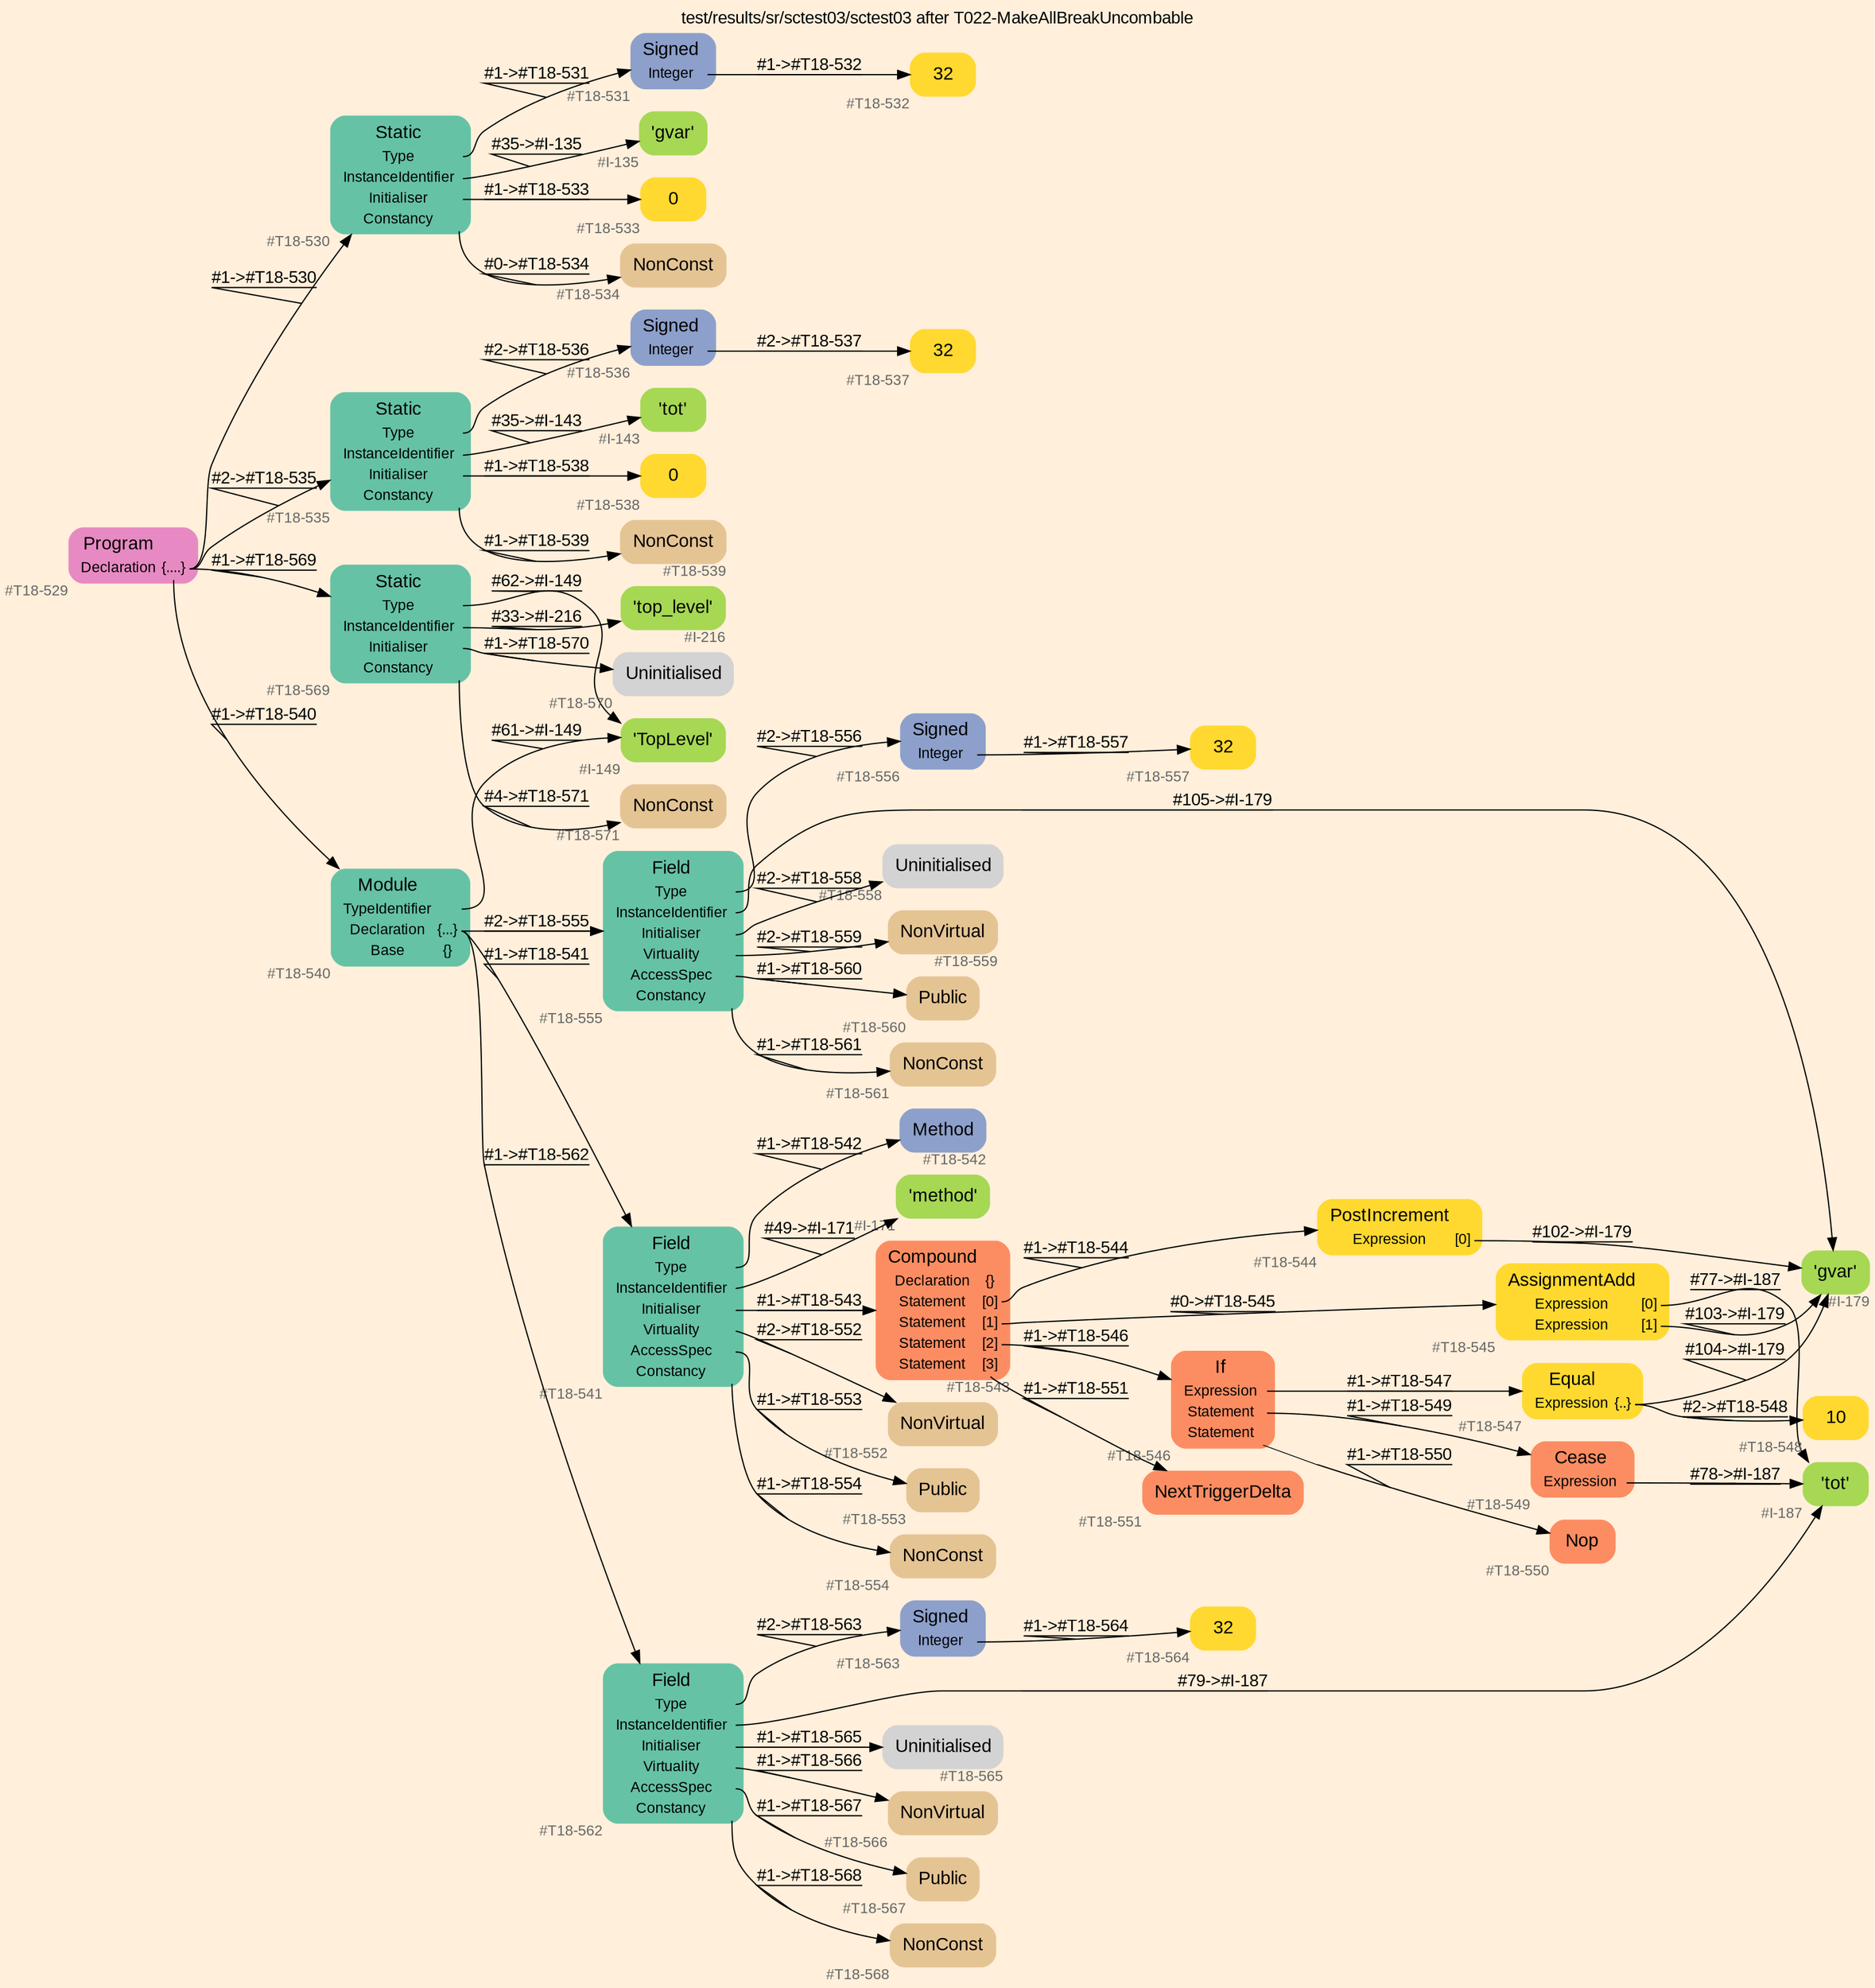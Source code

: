 digraph "test/results/sr/sctest03/sctest03 after T022-MakeAllBreakUncombable" {
label = "test/results/sr/sctest03/sctest03 after T022-MakeAllBreakUncombable"
labelloc = t
graph [
    rankdir = "LR"
    ranksep = 0.3
    bgcolor = antiquewhite1
    color = black
    fontcolor = black
    fontname = "Arial"
];
node [
    fontname = "Arial"
];
edge [
    fontname = "Arial"
];

// -------------------- node figure --------------------
// -------- block #T18-529 ----------
"#T18-529" [
    fillcolor = "/set28/4"
    xlabel = "#T18-529"
    fontsize = "12"
    fontcolor = grey40
    shape = "plaintext"
    label = <<TABLE BORDER="0" CELLBORDER="0" CELLSPACING="0">
     <TR><TD><FONT COLOR="black" POINT-SIZE="15">Program</FONT></TD></TR>
     <TR><TD><FONT COLOR="black" POINT-SIZE="12">Declaration</FONT></TD><TD PORT="port0"><FONT COLOR="black" POINT-SIZE="12">{....}</FONT></TD></TR>
    </TABLE>>
    style = "rounded,filled"
];

// -------- block #T18-530 ----------
"#T18-530" [
    fillcolor = "/set28/1"
    xlabel = "#T18-530"
    fontsize = "12"
    fontcolor = grey40
    shape = "plaintext"
    label = <<TABLE BORDER="0" CELLBORDER="0" CELLSPACING="0">
     <TR><TD><FONT COLOR="black" POINT-SIZE="15">Static</FONT></TD></TR>
     <TR><TD><FONT COLOR="black" POINT-SIZE="12">Type</FONT></TD><TD PORT="port0"></TD></TR>
     <TR><TD><FONT COLOR="black" POINT-SIZE="12">InstanceIdentifier</FONT></TD><TD PORT="port1"></TD></TR>
     <TR><TD><FONT COLOR="black" POINT-SIZE="12">Initialiser</FONT></TD><TD PORT="port2"></TD></TR>
     <TR><TD><FONT COLOR="black" POINT-SIZE="12">Constancy</FONT></TD><TD PORT="port3"></TD></TR>
    </TABLE>>
    style = "rounded,filled"
];

// -------- block #T18-531 ----------
"#T18-531" [
    fillcolor = "/set28/3"
    xlabel = "#T18-531"
    fontsize = "12"
    fontcolor = grey40
    shape = "plaintext"
    label = <<TABLE BORDER="0" CELLBORDER="0" CELLSPACING="0">
     <TR><TD><FONT COLOR="black" POINT-SIZE="15">Signed</FONT></TD></TR>
     <TR><TD><FONT COLOR="black" POINT-SIZE="12">Integer</FONT></TD><TD PORT="port0"></TD></TR>
    </TABLE>>
    style = "rounded,filled"
];

// -------- block #T18-532 ----------
"#T18-532" [
    fillcolor = "/set28/6"
    xlabel = "#T18-532"
    fontsize = "12"
    fontcolor = grey40
    shape = "plaintext"
    label = <<TABLE BORDER="0" CELLBORDER="0" CELLSPACING="0">
     <TR><TD><FONT COLOR="black" POINT-SIZE="15">32</FONT></TD></TR>
    </TABLE>>
    style = "rounded,filled"
];

// -------- block #I-135 ----------
"#I-135" [
    fillcolor = "/set28/5"
    xlabel = "#I-135"
    fontsize = "12"
    fontcolor = grey40
    shape = "plaintext"
    label = <<TABLE BORDER="0" CELLBORDER="0" CELLSPACING="0">
     <TR><TD><FONT COLOR="black" POINT-SIZE="15">'gvar'</FONT></TD></TR>
    </TABLE>>
    style = "rounded,filled"
];

// -------- block #T18-533 ----------
"#T18-533" [
    fillcolor = "/set28/6"
    xlabel = "#T18-533"
    fontsize = "12"
    fontcolor = grey40
    shape = "plaintext"
    label = <<TABLE BORDER="0" CELLBORDER="0" CELLSPACING="0">
     <TR><TD><FONT COLOR="black" POINT-SIZE="15">0</FONT></TD></TR>
    </TABLE>>
    style = "rounded,filled"
];

// -------- block #T18-534 ----------
"#T18-534" [
    fillcolor = "/set28/7"
    xlabel = "#T18-534"
    fontsize = "12"
    fontcolor = grey40
    shape = "plaintext"
    label = <<TABLE BORDER="0" CELLBORDER="0" CELLSPACING="0">
     <TR><TD><FONT COLOR="black" POINT-SIZE="15">NonConst</FONT></TD></TR>
    </TABLE>>
    style = "rounded,filled"
];

// -------- block #T18-535 ----------
"#T18-535" [
    fillcolor = "/set28/1"
    xlabel = "#T18-535"
    fontsize = "12"
    fontcolor = grey40
    shape = "plaintext"
    label = <<TABLE BORDER="0" CELLBORDER="0" CELLSPACING="0">
     <TR><TD><FONT COLOR="black" POINT-SIZE="15">Static</FONT></TD></TR>
     <TR><TD><FONT COLOR="black" POINT-SIZE="12">Type</FONT></TD><TD PORT="port0"></TD></TR>
     <TR><TD><FONT COLOR="black" POINT-SIZE="12">InstanceIdentifier</FONT></TD><TD PORT="port1"></TD></TR>
     <TR><TD><FONT COLOR="black" POINT-SIZE="12">Initialiser</FONT></TD><TD PORT="port2"></TD></TR>
     <TR><TD><FONT COLOR="black" POINT-SIZE="12">Constancy</FONT></TD><TD PORT="port3"></TD></TR>
    </TABLE>>
    style = "rounded,filled"
];

// -------- block #T18-536 ----------
"#T18-536" [
    fillcolor = "/set28/3"
    xlabel = "#T18-536"
    fontsize = "12"
    fontcolor = grey40
    shape = "plaintext"
    label = <<TABLE BORDER="0" CELLBORDER="0" CELLSPACING="0">
     <TR><TD><FONT COLOR="black" POINT-SIZE="15">Signed</FONT></TD></TR>
     <TR><TD><FONT COLOR="black" POINT-SIZE="12">Integer</FONT></TD><TD PORT="port0"></TD></TR>
    </TABLE>>
    style = "rounded,filled"
];

// -------- block #T18-537 ----------
"#T18-537" [
    fillcolor = "/set28/6"
    xlabel = "#T18-537"
    fontsize = "12"
    fontcolor = grey40
    shape = "plaintext"
    label = <<TABLE BORDER="0" CELLBORDER="0" CELLSPACING="0">
     <TR><TD><FONT COLOR="black" POINT-SIZE="15">32</FONT></TD></TR>
    </TABLE>>
    style = "rounded,filled"
];

// -------- block #I-143 ----------
"#I-143" [
    fillcolor = "/set28/5"
    xlabel = "#I-143"
    fontsize = "12"
    fontcolor = grey40
    shape = "plaintext"
    label = <<TABLE BORDER="0" CELLBORDER="0" CELLSPACING="0">
     <TR><TD><FONT COLOR="black" POINT-SIZE="15">'tot'</FONT></TD></TR>
    </TABLE>>
    style = "rounded,filled"
];

// -------- block #T18-538 ----------
"#T18-538" [
    fillcolor = "/set28/6"
    xlabel = "#T18-538"
    fontsize = "12"
    fontcolor = grey40
    shape = "plaintext"
    label = <<TABLE BORDER="0" CELLBORDER="0" CELLSPACING="0">
     <TR><TD><FONT COLOR="black" POINT-SIZE="15">0</FONT></TD></TR>
    </TABLE>>
    style = "rounded,filled"
];

// -------- block #T18-539 ----------
"#T18-539" [
    fillcolor = "/set28/7"
    xlabel = "#T18-539"
    fontsize = "12"
    fontcolor = grey40
    shape = "plaintext"
    label = <<TABLE BORDER="0" CELLBORDER="0" CELLSPACING="0">
     <TR><TD><FONT COLOR="black" POINT-SIZE="15">NonConst</FONT></TD></TR>
    </TABLE>>
    style = "rounded,filled"
];

// -------- block #T18-540 ----------
"#T18-540" [
    fillcolor = "/set28/1"
    xlabel = "#T18-540"
    fontsize = "12"
    fontcolor = grey40
    shape = "plaintext"
    label = <<TABLE BORDER="0" CELLBORDER="0" CELLSPACING="0">
     <TR><TD><FONT COLOR="black" POINT-SIZE="15">Module</FONT></TD></TR>
     <TR><TD><FONT COLOR="black" POINT-SIZE="12">TypeIdentifier</FONT></TD><TD PORT="port0"></TD></TR>
     <TR><TD><FONT COLOR="black" POINT-SIZE="12">Declaration</FONT></TD><TD PORT="port1"><FONT COLOR="black" POINT-SIZE="12">{...}</FONT></TD></TR>
     <TR><TD><FONT COLOR="black" POINT-SIZE="12">Base</FONT></TD><TD PORT="port2"><FONT COLOR="black" POINT-SIZE="12">{}</FONT></TD></TR>
    </TABLE>>
    style = "rounded,filled"
];

// -------- block #I-149 ----------
"#I-149" [
    fillcolor = "/set28/5"
    xlabel = "#I-149"
    fontsize = "12"
    fontcolor = grey40
    shape = "plaintext"
    label = <<TABLE BORDER="0" CELLBORDER="0" CELLSPACING="0">
     <TR><TD><FONT COLOR="black" POINT-SIZE="15">'TopLevel'</FONT></TD></TR>
    </TABLE>>
    style = "rounded,filled"
];

// -------- block #T18-541 ----------
"#T18-541" [
    fillcolor = "/set28/1"
    xlabel = "#T18-541"
    fontsize = "12"
    fontcolor = grey40
    shape = "plaintext"
    label = <<TABLE BORDER="0" CELLBORDER="0" CELLSPACING="0">
     <TR><TD><FONT COLOR="black" POINT-SIZE="15">Field</FONT></TD></TR>
     <TR><TD><FONT COLOR="black" POINT-SIZE="12">Type</FONT></TD><TD PORT="port0"></TD></TR>
     <TR><TD><FONT COLOR="black" POINT-SIZE="12">InstanceIdentifier</FONT></TD><TD PORT="port1"></TD></TR>
     <TR><TD><FONT COLOR="black" POINT-SIZE="12">Initialiser</FONT></TD><TD PORT="port2"></TD></TR>
     <TR><TD><FONT COLOR="black" POINT-SIZE="12">Virtuality</FONT></TD><TD PORT="port3"></TD></TR>
     <TR><TD><FONT COLOR="black" POINT-SIZE="12">AccessSpec</FONT></TD><TD PORT="port4"></TD></TR>
     <TR><TD><FONT COLOR="black" POINT-SIZE="12">Constancy</FONT></TD><TD PORT="port5"></TD></TR>
    </TABLE>>
    style = "rounded,filled"
];

// -------- block #T18-542 ----------
"#T18-542" [
    fillcolor = "/set28/3"
    xlabel = "#T18-542"
    fontsize = "12"
    fontcolor = grey40
    shape = "plaintext"
    label = <<TABLE BORDER="0" CELLBORDER="0" CELLSPACING="0">
     <TR><TD><FONT COLOR="black" POINT-SIZE="15">Method</FONT></TD></TR>
    </TABLE>>
    style = "rounded,filled"
];

// -------- block #I-171 ----------
"#I-171" [
    fillcolor = "/set28/5"
    xlabel = "#I-171"
    fontsize = "12"
    fontcolor = grey40
    shape = "plaintext"
    label = <<TABLE BORDER="0" CELLBORDER="0" CELLSPACING="0">
     <TR><TD><FONT COLOR="black" POINT-SIZE="15">'method'</FONT></TD></TR>
    </TABLE>>
    style = "rounded,filled"
];

// -------- block #T18-543 ----------
"#T18-543" [
    fillcolor = "/set28/2"
    xlabel = "#T18-543"
    fontsize = "12"
    fontcolor = grey40
    shape = "plaintext"
    label = <<TABLE BORDER="0" CELLBORDER="0" CELLSPACING="0">
     <TR><TD><FONT COLOR="black" POINT-SIZE="15">Compound</FONT></TD></TR>
     <TR><TD><FONT COLOR="black" POINT-SIZE="12">Declaration</FONT></TD><TD PORT="port0"><FONT COLOR="black" POINT-SIZE="12">{}</FONT></TD></TR>
     <TR><TD><FONT COLOR="black" POINT-SIZE="12">Statement</FONT></TD><TD PORT="port1"><FONT COLOR="black" POINT-SIZE="12">[0]</FONT></TD></TR>
     <TR><TD><FONT COLOR="black" POINT-SIZE="12">Statement</FONT></TD><TD PORT="port2"><FONT COLOR="black" POINT-SIZE="12">[1]</FONT></TD></TR>
     <TR><TD><FONT COLOR="black" POINT-SIZE="12">Statement</FONT></TD><TD PORT="port3"><FONT COLOR="black" POINT-SIZE="12">[2]</FONT></TD></TR>
     <TR><TD><FONT COLOR="black" POINT-SIZE="12">Statement</FONT></TD><TD PORT="port4"><FONT COLOR="black" POINT-SIZE="12">[3]</FONT></TD></TR>
    </TABLE>>
    style = "rounded,filled"
];

// -------- block #T18-544 ----------
"#T18-544" [
    fillcolor = "/set28/6"
    xlabel = "#T18-544"
    fontsize = "12"
    fontcolor = grey40
    shape = "plaintext"
    label = <<TABLE BORDER="0" CELLBORDER="0" CELLSPACING="0">
     <TR><TD><FONT COLOR="black" POINT-SIZE="15">PostIncrement</FONT></TD></TR>
     <TR><TD><FONT COLOR="black" POINT-SIZE="12">Expression</FONT></TD><TD PORT="port0"><FONT COLOR="black" POINT-SIZE="12">[0]</FONT></TD></TR>
    </TABLE>>
    style = "rounded,filled"
];

// -------- block #I-179 ----------
"#I-179" [
    fillcolor = "/set28/5"
    xlabel = "#I-179"
    fontsize = "12"
    fontcolor = grey40
    shape = "plaintext"
    label = <<TABLE BORDER="0" CELLBORDER="0" CELLSPACING="0">
     <TR><TD><FONT COLOR="black" POINT-SIZE="15">'gvar'</FONT></TD></TR>
    </TABLE>>
    style = "rounded,filled"
];

// -------- block #T18-545 ----------
"#T18-545" [
    fillcolor = "/set28/6"
    xlabel = "#T18-545"
    fontsize = "12"
    fontcolor = grey40
    shape = "plaintext"
    label = <<TABLE BORDER="0" CELLBORDER="0" CELLSPACING="0">
     <TR><TD><FONT COLOR="black" POINT-SIZE="15">AssignmentAdd</FONT></TD></TR>
     <TR><TD><FONT COLOR="black" POINT-SIZE="12">Expression</FONT></TD><TD PORT="port0"><FONT COLOR="black" POINT-SIZE="12">[0]</FONT></TD></TR>
     <TR><TD><FONT COLOR="black" POINT-SIZE="12">Expression</FONT></TD><TD PORT="port1"><FONT COLOR="black" POINT-SIZE="12">[1]</FONT></TD></TR>
    </TABLE>>
    style = "rounded,filled"
];

// -------- block #I-187 ----------
"#I-187" [
    fillcolor = "/set28/5"
    xlabel = "#I-187"
    fontsize = "12"
    fontcolor = grey40
    shape = "plaintext"
    label = <<TABLE BORDER="0" CELLBORDER="0" CELLSPACING="0">
     <TR><TD><FONT COLOR="black" POINT-SIZE="15">'tot'</FONT></TD></TR>
    </TABLE>>
    style = "rounded,filled"
];

// -------- block #T18-546 ----------
"#T18-546" [
    fillcolor = "/set28/2"
    xlabel = "#T18-546"
    fontsize = "12"
    fontcolor = grey40
    shape = "plaintext"
    label = <<TABLE BORDER="0" CELLBORDER="0" CELLSPACING="0">
     <TR><TD><FONT COLOR="black" POINT-SIZE="15">If</FONT></TD></TR>
     <TR><TD><FONT COLOR="black" POINT-SIZE="12">Expression</FONT></TD><TD PORT="port0"></TD></TR>
     <TR><TD><FONT COLOR="black" POINT-SIZE="12">Statement</FONT></TD><TD PORT="port1"></TD></TR>
     <TR><TD><FONT COLOR="black" POINT-SIZE="12">Statement</FONT></TD><TD PORT="port2"></TD></TR>
    </TABLE>>
    style = "rounded,filled"
];

// -------- block #T18-547 ----------
"#T18-547" [
    fillcolor = "/set28/6"
    xlabel = "#T18-547"
    fontsize = "12"
    fontcolor = grey40
    shape = "plaintext"
    label = <<TABLE BORDER="0" CELLBORDER="0" CELLSPACING="0">
     <TR><TD><FONT COLOR="black" POINT-SIZE="15">Equal</FONT></TD></TR>
     <TR><TD><FONT COLOR="black" POINT-SIZE="12">Expression</FONT></TD><TD PORT="port0"><FONT COLOR="black" POINT-SIZE="12">{..}</FONT></TD></TR>
    </TABLE>>
    style = "rounded,filled"
];

// -------- block #T18-548 ----------
"#T18-548" [
    fillcolor = "/set28/6"
    xlabel = "#T18-548"
    fontsize = "12"
    fontcolor = grey40
    shape = "plaintext"
    label = <<TABLE BORDER="0" CELLBORDER="0" CELLSPACING="0">
     <TR><TD><FONT COLOR="black" POINT-SIZE="15">10</FONT></TD></TR>
    </TABLE>>
    style = "rounded,filled"
];

// -------- block #T18-549 ----------
"#T18-549" [
    fillcolor = "/set28/2"
    xlabel = "#T18-549"
    fontsize = "12"
    fontcolor = grey40
    shape = "plaintext"
    label = <<TABLE BORDER="0" CELLBORDER="0" CELLSPACING="0">
     <TR><TD><FONT COLOR="black" POINT-SIZE="15">Cease</FONT></TD></TR>
     <TR><TD><FONT COLOR="black" POINT-SIZE="12">Expression</FONT></TD><TD PORT="port0"></TD></TR>
    </TABLE>>
    style = "rounded,filled"
];

// -------- block #T18-550 ----------
"#T18-550" [
    fillcolor = "/set28/2"
    xlabel = "#T18-550"
    fontsize = "12"
    fontcolor = grey40
    shape = "plaintext"
    label = <<TABLE BORDER="0" CELLBORDER="0" CELLSPACING="0">
     <TR><TD><FONT COLOR="black" POINT-SIZE="15">Nop</FONT></TD></TR>
    </TABLE>>
    style = "rounded,filled"
];

// -------- block #T18-551 ----------
"#T18-551" [
    fillcolor = "/set28/2"
    xlabel = "#T18-551"
    fontsize = "12"
    fontcolor = grey40
    shape = "plaintext"
    label = <<TABLE BORDER="0" CELLBORDER="0" CELLSPACING="0">
     <TR><TD><FONT COLOR="black" POINT-SIZE="15">NextTriggerDelta</FONT></TD></TR>
    </TABLE>>
    style = "rounded,filled"
];

// -------- block #T18-552 ----------
"#T18-552" [
    fillcolor = "/set28/7"
    xlabel = "#T18-552"
    fontsize = "12"
    fontcolor = grey40
    shape = "plaintext"
    label = <<TABLE BORDER="0" CELLBORDER="0" CELLSPACING="0">
     <TR><TD><FONT COLOR="black" POINT-SIZE="15">NonVirtual</FONT></TD></TR>
    </TABLE>>
    style = "rounded,filled"
];

// -------- block #T18-553 ----------
"#T18-553" [
    fillcolor = "/set28/7"
    xlabel = "#T18-553"
    fontsize = "12"
    fontcolor = grey40
    shape = "plaintext"
    label = <<TABLE BORDER="0" CELLBORDER="0" CELLSPACING="0">
     <TR><TD><FONT COLOR="black" POINT-SIZE="15">Public</FONT></TD></TR>
    </TABLE>>
    style = "rounded,filled"
];

// -------- block #T18-554 ----------
"#T18-554" [
    fillcolor = "/set28/7"
    xlabel = "#T18-554"
    fontsize = "12"
    fontcolor = grey40
    shape = "plaintext"
    label = <<TABLE BORDER="0" CELLBORDER="0" CELLSPACING="0">
     <TR><TD><FONT COLOR="black" POINT-SIZE="15">NonConst</FONT></TD></TR>
    </TABLE>>
    style = "rounded,filled"
];

// -------- block #T18-555 ----------
"#T18-555" [
    fillcolor = "/set28/1"
    xlabel = "#T18-555"
    fontsize = "12"
    fontcolor = grey40
    shape = "plaintext"
    label = <<TABLE BORDER="0" CELLBORDER="0" CELLSPACING="0">
     <TR><TD><FONT COLOR="black" POINT-SIZE="15">Field</FONT></TD></TR>
     <TR><TD><FONT COLOR="black" POINT-SIZE="12">Type</FONT></TD><TD PORT="port0"></TD></TR>
     <TR><TD><FONT COLOR="black" POINT-SIZE="12">InstanceIdentifier</FONT></TD><TD PORT="port1"></TD></TR>
     <TR><TD><FONT COLOR="black" POINT-SIZE="12">Initialiser</FONT></TD><TD PORT="port2"></TD></TR>
     <TR><TD><FONT COLOR="black" POINT-SIZE="12">Virtuality</FONT></TD><TD PORT="port3"></TD></TR>
     <TR><TD><FONT COLOR="black" POINT-SIZE="12">AccessSpec</FONT></TD><TD PORT="port4"></TD></TR>
     <TR><TD><FONT COLOR="black" POINT-SIZE="12">Constancy</FONT></TD><TD PORT="port5"></TD></TR>
    </TABLE>>
    style = "rounded,filled"
];

// -------- block #T18-556 ----------
"#T18-556" [
    fillcolor = "/set28/3"
    xlabel = "#T18-556"
    fontsize = "12"
    fontcolor = grey40
    shape = "plaintext"
    label = <<TABLE BORDER="0" CELLBORDER="0" CELLSPACING="0">
     <TR><TD><FONT COLOR="black" POINT-SIZE="15">Signed</FONT></TD></TR>
     <TR><TD><FONT COLOR="black" POINT-SIZE="12">Integer</FONT></TD><TD PORT="port0"></TD></TR>
    </TABLE>>
    style = "rounded,filled"
];

// -------- block #T18-557 ----------
"#T18-557" [
    fillcolor = "/set28/6"
    xlabel = "#T18-557"
    fontsize = "12"
    fontcolor = grey40
    shape = "plaintext"
    label = <<TABLE BORDER="0" CELLBORDER="0" CELLSPACING="0">
     <TR><TD><FONT COLOR="black" POINT-SIZE="15">32</FONT></TD></TR>
    </TABLE>>
    style = "rounded,filled"
];

// -------- block #T18-558 ----------
"#T18-558" [
    xlabel = "#T18-558"
    fontsize = "12"
    fontcolor = grey40
    shape = "plaintext"
    label = <<TABLE BORDER="0" CELLBORDER="0" CELLSPACING="0">
     <TR><TD><FONT COLOR="black" POINT-SIZE="15">Uninitialised</FONT></TD></TR>
    </TABLE>>
    style = "rounded,filled"
];

// -------- block #T18-559 ----------
"#T18-559" [
    fillcolor = "/set28/7"
    xlabel = "#T18-559"
    fontsize = "12"
    fontcolor = grey40
    shape = "plaintext"
    label = <<TABLE BORDER="0" CELLBORDER="0" CELLSPACING="0">
     <TR><TD><FONT COLOR="black" POINT-SIZE="15">NonVirtual</FONT></TD></TR>
    </TABLE>>
    style = "rounded,filled"
];

// -------- block #T18-560 ----------
"#T18-560" [
    fillcolor = "/set28/7"
    xlabel = "#T18-560"
    fontsize = "12"
    fontcolor = grey40
    shape = "plaintext"
    label = <<TABLE BORDER="0" CELLBORDER="0" CELLSPACING="0">
     <TR><TD><FONT COLOR="black" POINT-SIZE="15">Public</FONT></TD></TR>
    </TABLE>>
    style = "rounded,filled"
];

// -------- block #T18-561 ----------
"#T18-561" [
    fillcolor = "/set28/7"
    xlabel = "#T18-561"
    fontsize = "12"
    fontcolor = grey40
    shape = "plaintext"
    label = <<TABLE BORDER="0" CELLBORDER="0" CELLSPACING="0">
     <TR><TD><FONT COLOR="black" POINT-SIZE="15">NonConst</FONT></TD></TR>
    </TABLE>>
    style = "rounded,filled"
];

// -------- block #T18-562 ----------
"#T18-562" [
    fillcolor = "/set28/1"
    xlabel = "#T18-562"
    fontsize = "12"
    fontcolor = grey40
    shape = "plaintext"
    label = <<TABLE BORDER="0" CELLBORDER="0" CELLSPACING="0">
     <TR><TD><FONT COLOR="black" POINT-SIZE="15">Field</FONT></TD></TR>
     <TR><TD><FONT COLOR="black" POINT-SIZE="12">Type</FONT></TD><TD PORT="port0"></TD></TR>
     <TR><TD><FONT COLOR="black" POINT-SIZE="12">InstanceIdentifier</FONT></TD><TD PORT="port1"></TD></TR>
     <TR><TD><FONT COLOR="black" POINT-SIZE="12">Initialiser</FONT></TD><TD PORT="port2"></TD></TR>
     <TR><TD><FONT COLOR="black" POINT-SIZE="12">Virtuality</FONT></TD><TD PORT="port3"></TD></TR>
     <TR><TD><FONT COLOR="black" POINT-SIZE="12">AccessSpec</FONT></TD><TD PORT="port4"></TD></TR>
     <TR><TD><FONT COLOR="black" POINT-SIZE="12">Constancy</FONT></TD><TD PORT="port5"></TD></TR>
    </TABLE>>
    style = "rounded,filled"
];

// -------- block #T18-563 ----------
"#T18-563" [
    fillcolor = "/set28/3"
    xlabel = "#T18-563"
    fontsize = "12"
    fontcolor = grey40
    shape = "plaintext"
    label = <<TABLE BORDER="0" CELLBORDER="0" CELLSPACING="0">
     <TR><TD><FONT COLOR="black" POINT-SIZE="15">Signed</FONT></TD></TR>
     <TR><TD><FONT COLOR="black" POINT-SIZE="12">Integer</FONT></TD><TD PORT="port0"></TD></TR>
    </TABLE>>
    style = "rounded,filled"
];

// -------- block #T18-564 ----------
"#T18-564" [
    fillcolor = "/set28/6"
    xlabel = "#T18-564"
    fontsize = "12"
    fontcolor = grey40
    shape = "plaintext"
    label = <<TABLE BORDER="0" CELLBORDER="0" CELLSPACING="0">
     <TR><TD><FONT COLOR="black" POINT-SIZE="15">32</FONT></TD></TR>
    </TABLE>>
    style = "rounded,filled"
];

// -------- block #T18-565 ----------
"#T18-565" [
    xlabel = "#T18-565"
    fontsize = "12"
    fontcolor = grey40
    shape = "plaintext"
    label = <<TABLE BORDER="0" CELLBORDER="0" CELLSPACING="0">
     <TR><TD><FONT COLOR="black" POINT-SIZE="15">Uninitialised</FONT></TD></TR>
    </TABLE>>
    style = "rounded,filled"
];

// -------- block #T18-566 ----------
"#T18-566" [
    fillcolor = "/set28/7"
    xlabel = "#T18-566"
    fontsize = "12"
    fontcolor = grey40
    shape = "plaintext"
    label = <<TABLE BORDER="0" CELLBORDER="0" CELLSPACING="0">
     <TR><TD><FONT COLOR="black" POINT-SIZE="15">NonVirtual</FONT></TD></TR>
    </TABLE>>
    style = "rounded,filled"
];

// -------- block #T18-567 ----------
"#T18-567" [
    fillcolor = "/set28/7"
    xlabel = "#T18-567"
    fontsize = "12"
    fontcolor = grey40
    shape = "plaintext"
    label = <<TABLE BORDER="0" CELLBORDER="0" CELLSPACING="0">
     <TR><TD><FONT COLOR="black" POINT-SIZE="15">Public</FONT></TD></TR>
    </TABLE>>
    style = "rounded,filled"
];

// -------- block #T18-568 ----------
"#T18-568" [
    fillcolor = "/set28/7"
    xlabel = "#T18-568"
    fontsize = "12"
    fontcolor = grey40
    shape = "plaintext"
    label = <<TABLE BORDER="0" CELLBORDER="0" CELLSPACING="0">
     <TR><TD><FONT COLOR="black" POINT-SIZE="15">NonConst</FONT></TD></TR>
    </TABLE>>
    style = "rounded,filled"
];

// -------- block #T18-569 ----------
"#T18-569" [
    fillcolor = "/set28/1"
    xlabel = "#T18-569"
    fontsize = "12"
    fontcolor = grey40
    shape = "plaintext"
    label = <<TABLE BORDER="0" CELLBORDER="0" CELLSPACING="0">
     <TR><TD><FONT COLOR="black" POINT-SIZE="15">Static</FONT></TD></TR>
     <TR><TD><FONT COLOR="black" POINT-SIZE="12">Type</FONT></TD><TD PORT="port0"></TD></TR>
     <TR><TD><FONT COLOR="black" POINT-SIZE="12">InstanceIdentifier</FONT></TD><TD PORT="port1"></TD></TR>
     <TR><TD><FONT COLOR="black" POINT-SIZE="12">Initialiser</FONT></TD><TD PORT="port2"></TD></TR>
     <TR><TD><FONT COLOR="black" POINT-SIZE="12">Constancy</FONT></TD><TD PORT="port3"></TD></TR>
    </TABLE>>
    style = "rounded,filled"
];

// -------- block #I-216 ----------
"#I-216" [
    fillcolor = "/set28/5"
    xlabel = "#I-216"
    fontsize = "12"
    fontcolor = grey40
    shape = "plaintext"
    label = <<TABLE BORDER="0" CELLBORDER="0" CELLSPACING="0">
     <TR><TD><FONT COLOR="black" POINT-SIZE="15">'top_level'</FONT></TD></TR>
    </TABLE>>
    style = "rounded,filled"
];

// -------- block #T18-570 ----------
"#T18-570" [
    xlabel = "#T18-570"
    fontsize = "12"
    fontcolor = grey40
    shape = "plaintext"
    label = <<TABLE BORDER="0" CELLBORDER="0" CELLSPACING="0">
     <TR><TD><FONT COLOR="black" POINT-SIZE="15">Uninitialised</FONT></TD></TR>
    </TABLE>>
    style = "rounded,filled"
];

// -------- block #T18-571 ----------
"#T18-571" [
    fillcolor = "/set28/7"
    xlabel = "#T18-571"
    fontsize = "12"
    fontcolor = grey40
    shape = "plaintext"
    label = <<TABLE BORDER="0" CELLBORDER="0" CELLSPACING="0">
     <TR><TD><FONT COLOR="black" POINT-SIZE="15">NonConst</FONT></TD></TR>
    </TABLE>>
    style = "rounded,filled"
];

"#T18-529":port0 -> "#T18-530" [
    label = "#1-&gt;#T18-530"
    decorate = true
    color = black
    fontcolor = black
];

"#T18-529":port0 -> "#T18-535" [
    label = "#2-&gt;#T18-535"
    decorate = true
    color = black
    fontcolor = black
];

"#T18-529":port0 -> "#T18-540" [
    label = "#1-&gt;#T18-540"
    decorate = true
    color = black
    fontcolor = black
];

"#T18-529":port0 -> "#T18-569" [
    label = "#1-&gt;#T18-569"
    decorate = true
    color = black
    fontcolor = black
];

"#T18-530":port0 -> "#T18-531" [
    label = "#1-&gt;#T18-531"
    decorate = true
    color = black
    fontcolor = black
];

"#T18-530":port1 -> "#I-135" [
    label = "#35-&gt;#I-135"
    decorate = true
    color = black
    fontcolor = black
];

"#T18-530":port2 -> "#T18-533" [
    label = "#1-&gt;#T18-533"
    decorate = true
    color = black
    fontcolor = black
];

"#T18-530":port3 -> "#T18-534" [
    label = "#0-&gt;#T18-534"
    decorate = true
    color = black
    fontcolor = black
];

"#T18-531":port0 -> "#T18-532" [
    label = "#1-&gt;#T18-532"
    decorate = true
    color = black
    fontcolor = black
];

"#T18-535":port0 -> "#T18-536" [
    label = "#2-&gt;#T18-536"
    decorate = true
    color = black
    fontcolor = black
];

"#T18-535":port1 -> "#I-143" [
    label = "#35-&gt;#I-143"
    decorate = true
    color = black
    fontcolor = black
];

"#T18-535":port2 -> "#T18-538" [
    label = "#1-&gt;#T18-538"
    decorate = true
    color = black
    fontcolor = black
];

"#T18-535":port3 -> "#T18-539" [
    label = "#1-&gt;#T18-539"
    decorate = true
    color = black
    fontcolor = black
];

"#T18-536":port0 -> "#T18-537" [
    label = "#2-&gt;#T18-537"
    decorate = true
    color = black
    fontcolor = black
];

"#T18-540":port0 -> "#I-149" [
    label = "#61-&gt;#I-149"
    decorate = true
    color = black
    fontcolor = black
];

"#T18-540":port1 -> "#T18-541" [
    label = "#1-&gt;#T18-541"
    decorate = true
    color = black
    fontcolor = black
];

"#T18-540":port1 -> "#T18-555" [
    label = "#2-&gt;#T18-555"
    decorate = true
    color = black
    fontcolor = black
];

"#T18-540":port1 -> "#T18-562" [
    label = "#1-&gt;#T18-562"
    decorate = true
    color = black
    fontcolor = black
];

"#T18-541":port0 -> "#T18-542" [
    label = "#1-&gt;#T18-542"
    decorate = true
    color = black
    fontcolor = black
];

"#T18-541":port1 -> "#I-171" [
    label = "#49-&gt;#I-171"
    decorate = true
    color = black
    fontcolor = black
];

"#T18-541":port2 -> "#T18-543" [
    label = "#1-&gt;#T18-543"
    decorate = true
    color = black
    fontcolor = black
];

"#T18-541":port3 -> "#T18-552" [
    label = "#2-&gt;#T18-552"
    decorate = true
    color = black
    fontcolor = black
];

"#T18-541":port4 -> "#T18-553" [
    label = "#1-&gt;#T18-553"
    decorate = true
    color = black
    fontcolor = black
];

"#T18-541":port5 -> "#T18-554" [
    label = "#1-&gt;#T18-554"
    decorate = true
    color = black
    fontcolor = black
];

"#T18-543":port1 -> "#T18-544" [
    label = "#1-&gt;#T18-544"
    decorate = true
    color = black
    fontcolor = black
];

"#T18-543":port2 -> "#T18-545" [
    label = "#0-&gt;#T18-545"
    decorate = true
    color = black
    fontcolor = black
];

"#T18-543":port3 -> "#T18-546" [
    label = "#1-&gt;#T18-546"
    decorate = true
    color = black
    fontcolor = black
];

"#T18-543":port4 -> "#T18-551" [
    label = "#1-&gt;#T18-551"
    decorate = true
    color = black
    fontcolor = black
];

"#T18-544":port0 -> "#I-179" [
    label = "#102-&gt;#I-179"
    decorate = true
    color = black
    fontcolor = black
];

"#T18-545":port0 -> "#I-187" [
    label = "#77-&gt;#I-187"
    decorate = true
    color = black
    fontcolor = black
];

"#T18-545":port1 -> "#I-179" [
    label = "#103-&gt;#I-179"
    decorate = true
    color = black
    fontcolor = black
];

"#T18-546":port0 -> "#T18-547" [
    label = "#1-&gt;#T18-547"
    decorate = true
    color = black
    fontcolor = black
];

"#T18-546":port1 -> "#T18-549" [
    label = "#1-&gt;#T18-549"
    decorate = true
    color = black
    fontcolor = black
];

"#T18-546":port2 -> "#T18-550" [
    label = "#1-&gt;#T18-550"
    decorate = true
    color = black
    fontcolor = black
];

"#T18-547":port0 -> "#I-179" [
    label = "#104-&gt;#I-179"
    decorate = true
    color = black
    fontcolor = black
];

"#T18-547":port0 -> "#T18-548" [
    label = "#2-&gt;#T18-548"
    decorate = true
    color = black
    fontcolor = black
];

"#T18-549":port0 -> "#I-187" [
    label = "#78-&gt;#I-187"
    decorate = true
    color = black
    fontcolor = black
];

"#T18-555":port0 -> "#T18-556" [
    label = "#2-&gt;#T18-556"
    decorate = true
    color = black
    fontcolor = black
];

"#T18-555":port1 -> "#I-179" [
    label = "#105-&gt;#I-179"
    decorate = true
    color = black
    fontcolor = black
];

"#T18-555":port2 -> "#T18-558" [
    label = "#2-&gt;#T18-558"
    decorate = true
    color = black
    fontcolor = black
];

"#T18-555":port3 -> "#T18-559" [
    label = "#2-&gt;#T18-559"
    decorate = true
    color = black
    fontcolor = black
];

"#T18-555":port4 -> "#T18-560" [
    label = "#1-&gt;#T18-560"
    decorate = true
    color = black
    fontcolor = black
];

"#T18-555":port5 -> "#T18-561" [
    label = "#1-&gt;#T18-561"
    decorate = true
    color = black
    fontcolor = black
];

"#T18-556":port0 -> "#T18-557" [
    label = "#1-&gt;#T18-557"
    decorate = true
    color = black
    fontcolor = black
];

"#T18-562":port0 -> "#T18-563" [
    label = "#2-&gt;#T18-563"
    decorate = true
    color = black
    fontcolor = black
];

"#T18-562":port1 -> "#I-187" [
    label = "#79-&gt;#I-187"
    decorate = true
    color = black
    fontcolor = black
];

"#T18-562":port2 -> "#T18-565" [
    label = "#1-&gt;#T18-565"
    decorate = true
    color = black
    fontcolor = black
];

"#T18-562":port3 -> "#T18-566" [
    label = "#1-&gt;#T18-566"
    decorate = true
    color = black
    fontcolor = black
];

"#T18-562":port4 -> "#T18-567" [
    label = "#1-&gt;#T18-567"
    decorate = true
    color = black
    fontcolor = black
];

"#T18-562":port5 -> "#T18-568" [
    label = "#1-&gt;#T18-568"
    decorate = true
    color = black
    fontcolor = black
];

"#T18-563":port0 -> "#T18-564" [
    label = "#1-&gt;#T18-564"
    decorate = true
    color = black
    fontcolor = black
];

"#T18-569":port0 -> "#I-149" [
    label = "#62-&gt;#I-149"
    decorate = true
    color = black
    fontcolor = black
];

"#T18-569":port1 -> "#I-216" [
    label = "#33-&gt;#I-216"
    decorate = true
    color = black
    fontcolor = black
];

"#T18-569":port2 -> "#T18-570" [
    label = "#1-&gt;#T18-570"
    decorate = true
    color = black
    fontcolor = black
];

"#T18-569":port3 -> "#T18-571" [
    label = "#4-&gt;#T18-571"
    decorate = true
    color = black
    fontcolor = black
];


}
